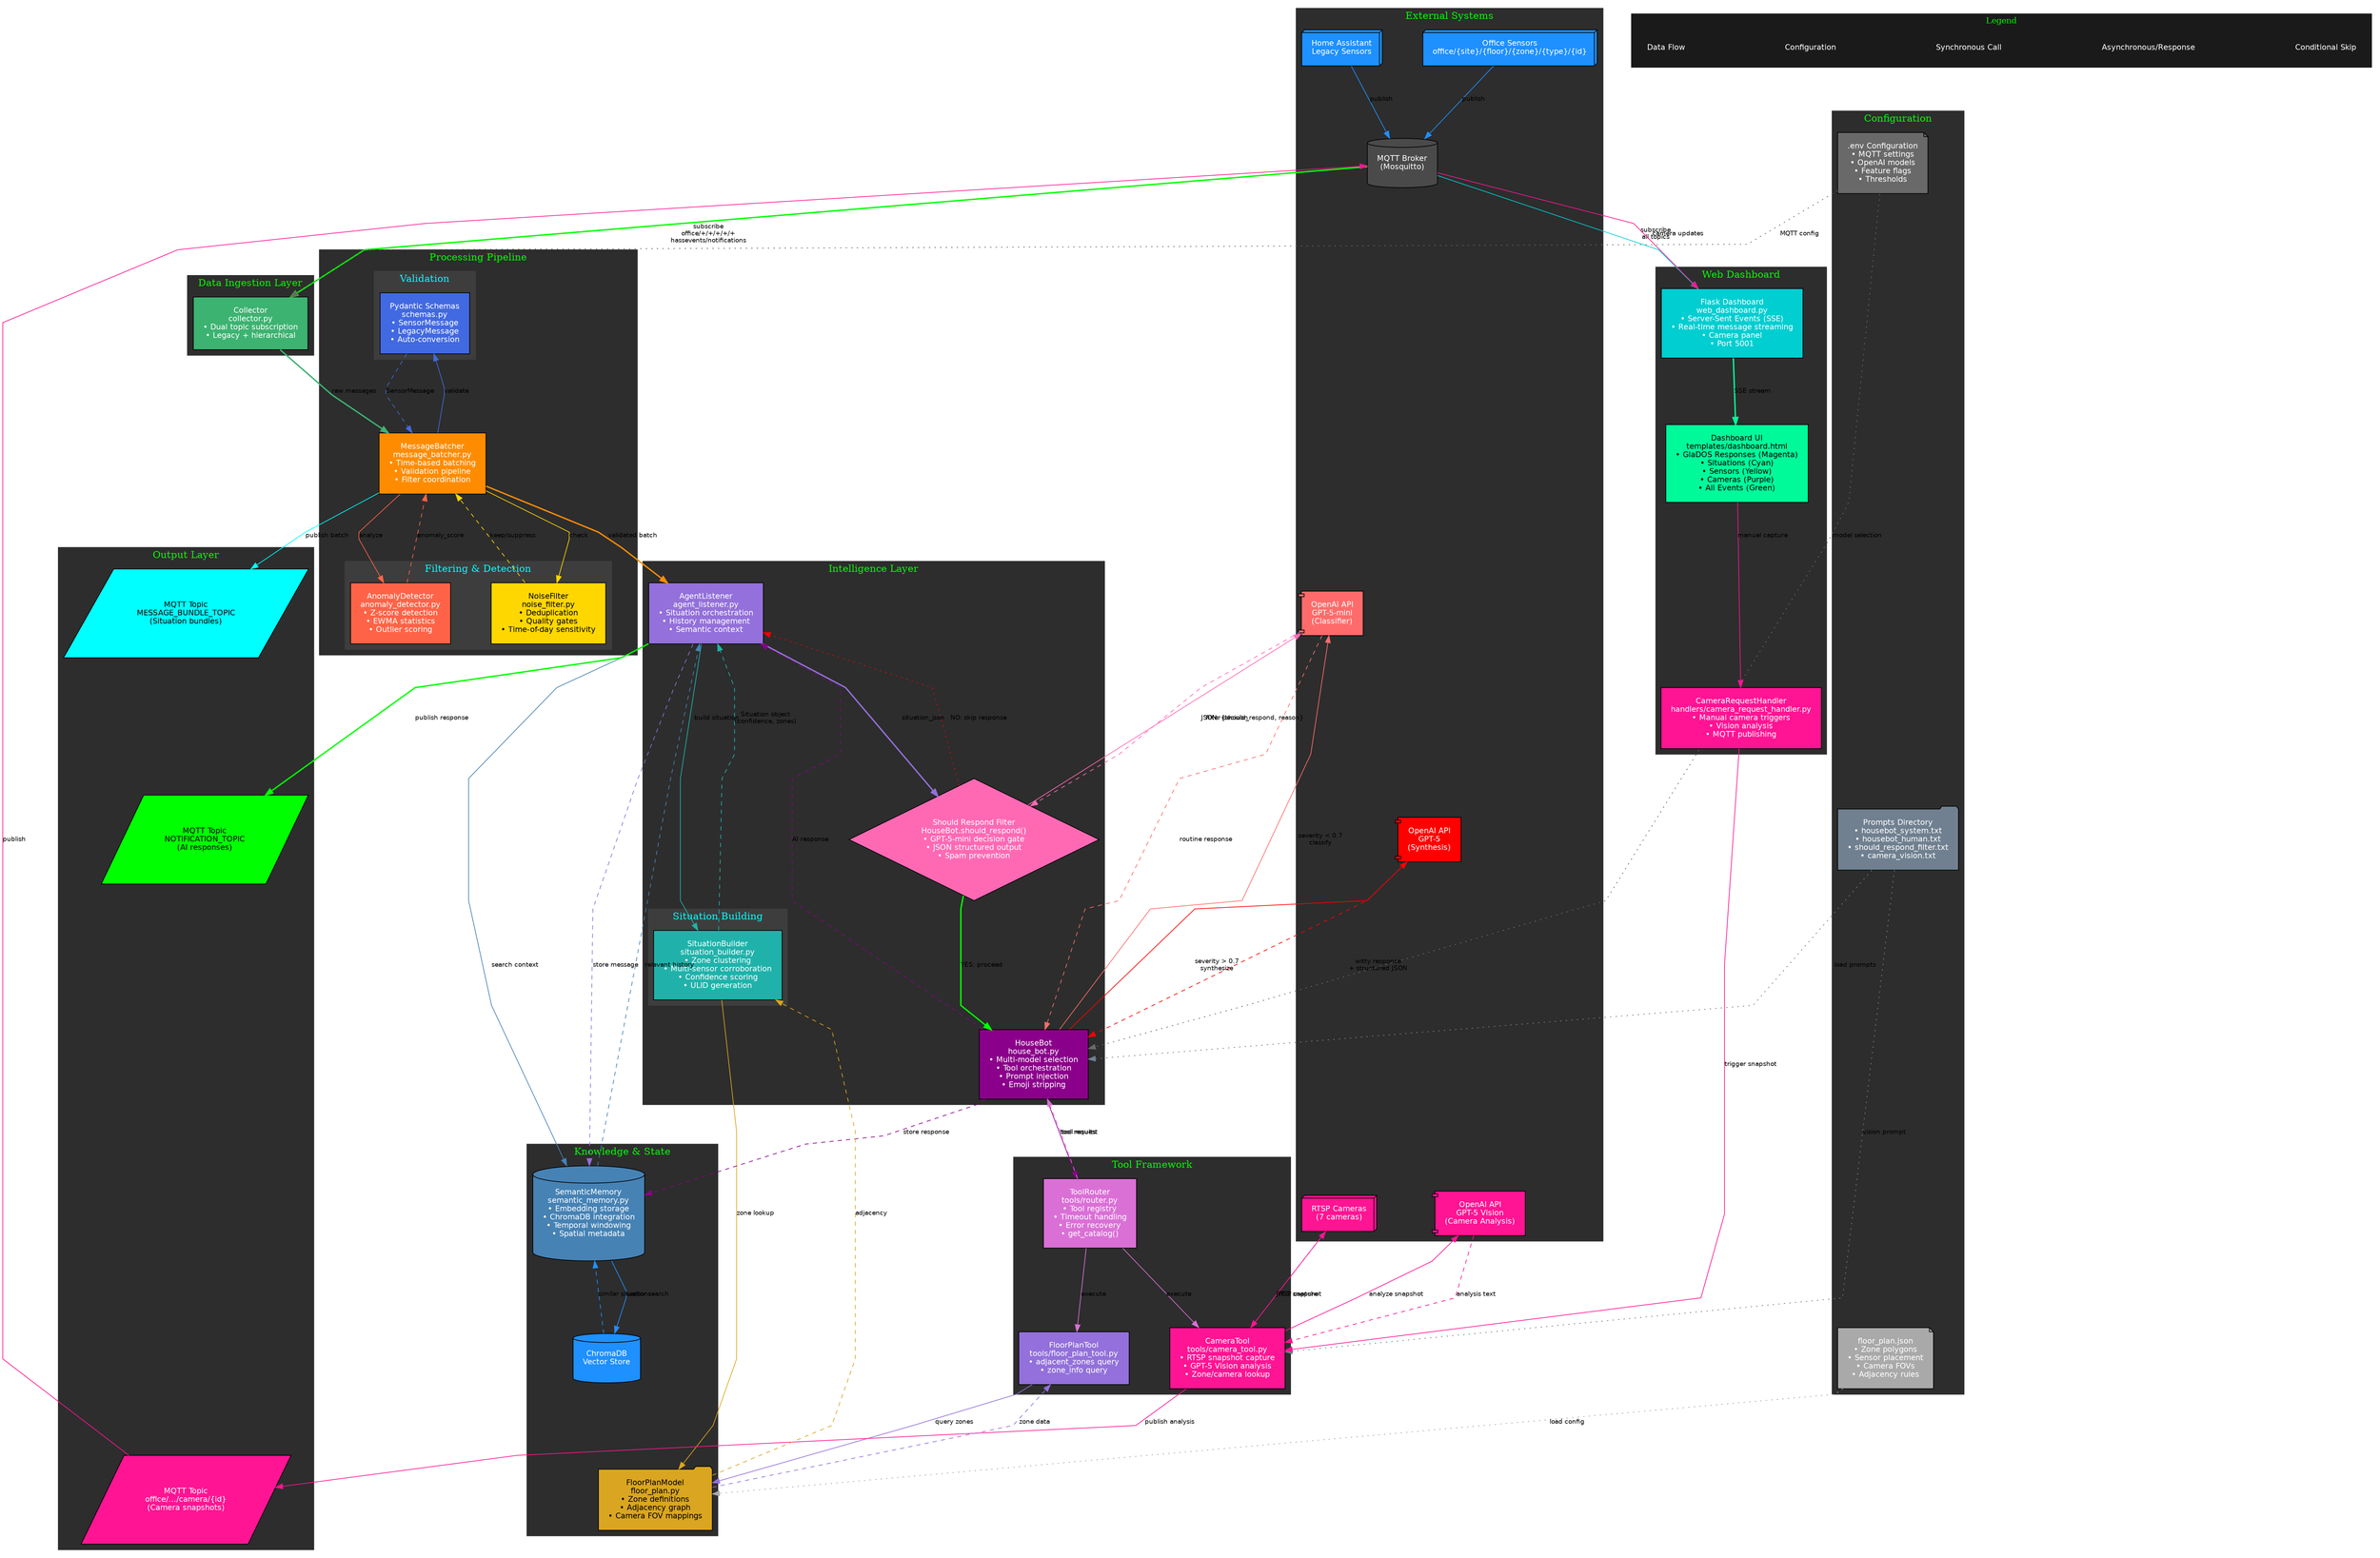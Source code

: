 digraph HouseAgent {
    // Graph settings
    rankdir=TB;
    compound=true;
    newrank=true;
    splines=polyline;
    nodesep=0.8;
    ranksep=1.2;

    // Global node defaults
    node [fontname="Helvetica", fontsize=11, margin=0.2];
    edge [fontname="Helvetica", fontsize=9];

    // Color scheme
    graph [style=filled, color="#1a1a1a", fontcolor=white];

    // ============================================================================
    // EXTERNAL SYSTEMS LAYER
    // ============================================================================
    subgraph cluster_external {
        label="External Systems";
        style=filled;
        color="#2d2d2d";
        fontcolor="#00ff00";
        fontsize=14;

        mqtt_broker [label="MQTT Broker\n(Mosquitto)", shape=cylinder, style=filled, fillcolor="#4a4a4a", fontcolor=white];
        office_sensors [label="Office Sensors\noffice/{site}/{floor}/{zone}/{type}/{id}", shape=box3d, style=filled, fillcolor="#1e90ff", fontcolor=white];
        hass_sensors [label="Home Assistant\nLegacy Sensors", shape=box3d, style=filled, fillcolor="#1e90ff", fontcolor=white];
        cameras [label="RTSP Cameras\n(7 cameras)", shape=box3d, style=filled, fillcolor="#ff1493", fontcolor=white];

        openai_gpt5_mini [label="OpenAI API\nGPT-5-mini\n(Classifier)", shape=component, style=filled, fillcolor="#ff6b6b", fontcolor=white];
        openai_gpt5 [label="OpenAI API\nGPT-5\n(Synthesis)", shape=component, style=filled, fillcolor="#ff0000", fontcolor=white];
        openai_vision [label="OpenAI API\nGPT-5 Vision\n(Camera Analysis)", shape=component, style=filled, fillcolor="#ff1493", fontcolor=white];
    }

    // ============================================================================
    // DATA INGESTION LAYER
    // ============================================================================
    subgraph cluster_ingestion {
        label="Data Ingestion Layer";
        style=filled;
        color="#2d2d2d";
        fontcolor="#00ff00";
        fontsize=14;

        collector [label="Collector\ncollector.py\n• Dual topic subscription\n• Legacy + hierarchical", shape=rect, style=filled, fillcolor="#3cb371", fontcolor=white];
    }

    // ============================================================================
    // PROCESSING PIPELINE LAYER
    // ============================================================================
    subgraph cluster_processing {
        label="Processing Pipeline";
        style=filled;
        color="#2d2d2d";
        fontcolor="#00ff00";
        fontsize=14;

        // Validation
        subgraph cluster_validation {
            label="Validation";
            style=filled;
            color="#3d3d3d";
            fontcolor=cyan;

            schemas [label="Pydantic Schemas\nschemas.py\n• SensorMessage\n• LegacyMessage\n• Auto-conversion", shape=rect, style=filled, fillcolor="#4169e1", fontcolor=white];
        }

        // Message Batcher
        message_batcher [label="MessageBatcher\nmessage_batcher.py\n• Time-based batching\n• Validation pipeline\n• Filter coordination", shape=rect, style=filled, fillcolor="#ff8c00", fontcolor=white];

        // Filtering
        subgraph cluster_filtering {
            label="Filtering & Detection";
            style=filled;
            color="#3d3d3d";
            fontcolor=cyan;

            noise_filter [label="NoiseFilter\nnoise_filter.py\n• Deduplication\n• Quality gates\n• Time-of-day sensitivity", shape=rect, style=filled, fillcolor="#ffd700", fontcolor=black];

            anomaly_detector [label="AnomalyDetector\nanomaly_detector.py\n• Z-score detection\n• EWMA statistics\n• Outlier scoring", shape=rect, style=filled, fillcolor="#ff6347", fontcolor=white];
        }
    }

    // ============================================================================
    // INTELLIGENCE LAYER
    // ============================================================================
    subgraph cluster_intelligence {
        label="Intelligence Layer";
        style=filled;
        color="#2d2d2d";
        fontcolor="#00ff00";
        fontsize=14;

        agent_listener [label="AgentListener\nagent_listener.py\n• Situation orchestration\n• History management\n• Semantic context", shape=rect, style=filled, fillcolor="#9370db", fontcolor=white];

        // Situation Building
        subgraph cluster_situation {
            label="Situation Building";
            style=filled;
            color="#3d3d3d";
            fontcolor=cyan;

            situation_builder [label="SituationBuilder\nsituation_builder.py\n• Zone clustering\n• Multi-sensor corroboration\n• Confidence scoring\n• ULID generation", shape=rect, style=filled, fillcolor="#20b2aa", fontcolor=white];
        }

        // Response Filter
        should_respond_filter [label="Should Respond Filter\nHouseBot.should_respond()\n• GPT-5-mini decision gate\n• JSON structured output\n• Spam prevention", shape=diamond, style=filled, fillcolor="#ff69b4", fontcolor=white];

        // AI Core
        house_bot [label="HouseBot\nhouse_bot.py\n• Multi-model selection\n• Tool orchestration\n• Prompt injection\n• Emoji stripping", shape=rect, style=filled, fillcolor="#8b008b", fontcolor=white];
    }

    // ============================================================================
    // TOOL FRAMEWORK LAYER
    // ============================================================================
    subgraph cluster_tools {
        label="Tool Framework";
        style=filled;
        color="#2d2d2d";
        fontcolor="#00ff00";
        fontsize=14;

        tool_router [label="ToolRouter\ntools/router.py\n• Tool registry\n• Timeout handling\n• Error recovery\n• get_catalog()", shape=rect, style=filled, fillcolor="#da70d6", fontcolor=white];

        floor_plan_tool [label="FloorPlanTool\ntools/floor_plan_tool.py\n• adjacent_zones query\n• zone_info query", shape=rect, style=filled, fillcolor="#9370db", fontcolor=white];

        camera_tool [label="CameraTool\ntools/camera_tool.py\n• RTSP snapshot capture\n• GPT-5 Vision analysis\n• Zone/camera lookup", shape=rect, style=filled, fillcolor="#ff1493", fontcolor=white];
    }

    // ============================================================================
    // KNOWLEDGE LAYER
    // ============================================================================
    subgraph cluster_knowledge {
        label="Knowledge & State";
        style=filled;
        color="#2d2d2d";
        fontcolor="#00ff00";
        fontsize=14;

        floor_plan [label="FloorPlanModel\nfloor_plan.py\n• Zone definitions\n• Adjacency graph\n• Camera FOV mappings", shape=folder, style=filled, fillcolor="#daa520", fontcolor=black];

        semantic_memory [label="SemanticMemory\nsemantic_memory.py\n• Embedding storage\n• ChromaDB integration\n• Temporal windowing\n• Spatial metadata", shape=cylinder, style=filled, fillcolor="#4682b4", fontcolor=white];

        chromadb [label="ChromaDB\nVector Store", shape=cylinder, style=filled, fillcolor="#1e90ff", fontcolor=white];
    }

    // ============================================================================
    // CONFIGURATION LAYER
    // ============================================================================
    subgraph cluster_config {
        label="Configuration";
        style=filled;
        color="#2d2d2d";
        fontcolor="#00ff00";
        fontsize=14;

        prompts [label="Prompts Directory\n• housebot_system.txt\n• housebot_human.txt\n• should_respond_filter.txt\n• camera_vision.txt", shape=folder, style=filled, fillcolor="#708090", fontcolor=white];

        floor_plan_json [label="floor_plan.json\n• Zone polygons\n• Sensor placement\n• Camera FOVs\n• Adjacency rules", shape=note, style=filled, fillcolor="#a9a9a9", fontcolor=white];

        env_config [label=".env Configuration\n• MQTT settings\n• OpenAI models\n• Feature flags\n• Thresholds", shape=note, style=filled, fillcolor="#696969", fontcolor=white];
    }

    // ============================================================================
    // WEB DASHBOARD LAYER
    // ============================================================================
    subgraph cluster_dashboard {
        label="Web Dashboard";
        style=filled;
        color="#2d2d2d";
        fontcolor="#00ff00";
        fontsize=14;

        web_dashboard [label="Flask Dashboard\nweb_dashboard.py\n• Server-Sent Events (SSE)\n• Real-time message streaming\n• Camera panel\n• Port 5001", shape=rect, style=filled, fillcolor="#00ced1", fontcolor=white];

        dashboard_ui [label="Dashboard UI\ntemplates/dashboard.html\n• GlaDOS Responses (Magenta)\n• Situations (Cyan)\n• Sensors (Yellow)\n• Cameras (Purple)\n• All Events (Green)", shape=rect, style=filled, fillcolor="#00fa9a", fontcolor=black];

        camera_handler [label="CameraRequestHandler\nhandlers/camera_request_handler.py\n• Manual camera triggers\n• Vision analysis\n• MQTT publishing", shape=rect, style=filled, fillcolor="#ff1493", fontcolor=white];
    }

    // ============================================================================
    // OUTPUT LAYER
    // ============================================================================
    subgraph cluster_output {
        label="Output Layer";
        style=filled;
        color="#2d2d2d";
        fontcolor="#00ff00";
        fontsize=14;

        notification_topic [label="MQTT Topic\nNOTIFICATION_TOPIC\n(AI responses)", shape=parallelogram, style=filled, fillcolor="#00ff00", fontcolor=black];

        bundle_topic [label="MQTT Topic\nMESSAGE_BUNDLE_TOPIC\n(Situation bundles)", shape=parallelogram, style=filled, fillcolor="#00ffff", fontcolor=black];

        camera_topic [label="MQTT Topic\noffice/.../camera/{id}\n(Camera snapshots)", shape=parallelogram, style=filled, fillcolor="#ff1493", fontcolor=white];
    }

    // ============================================================================
    // DATA FLOW EDGES - INGESTION
    // ============================================================================
    office_sensors -> mqtt_broker [label="publish", color="#1e90ff"];
    hass_sensors -> mqtt_broker [label="publish", color="#1e90ff"];
    mqtt_broker -> collector [label="subscribe\noffice/+/+/+/+/+\nhassevents/notifications", color="#00ff00", penwidth=2];

    // ============================================================================
    // DATA FLOW EDGES - PROCESSING PIPELINE
    // ============================================================================
    collector -> message_batcher [label="raw messages", color="#3cb371", penwidth=2];
    message_batcher -> schemas [label="validate", color="#4169e1"];
    schemas -> message_batcher [label="SensorMessage", color="#4169e1", style=dashed];
    message_batcher -> noise_filter [label="check", color="#ffd700"];
    noise_filter -> message_batcher [label="keep/suppress", color="#ffd700", style=dashed];
    message_batcher -> anomaly_detector [label="analyze", color="#ff6347"];
    anomaly_detector -> message_batcher [label="anomaly_score", color="#ff6347", style=dashed];

    // ============================================================================
    // DATA FLOW EDGES - INTELLIGENCE LAYER
    // ============================================================================
    message_batcher -> agent_listener [label="validated batch", color="#ff8c00", penwidth=2];
    agent_listener -> situation_builder [label="build situation", color="#20b2aa"];
    situation_builder -> floor_plan [label="zone lookup", color="#daa520"];
    floor_plan -> situation_builder [label="adjacency", color="#daa520", style=dashed];
    situation_builder -> agent_listener [label="Situation object\n(confidence, zones)", color="#20b2aa", style=dashed];

    agent_listener -> semantic_memory [label="search context", color="#4682b4"];
    semantic_memory -> chromadb [label="vector search", color="#1e90ff"];
    chromadb -> semantic_memory [label="similar situations", color="#1e90ff", style=dashed];
    semantic_memory -> agent_listener [label="relevant history", color="#4682b4", style=dashed];

    agent_listener -> should_respond_filter [label="situation_json", color="#9370db", penwidth=2];
    should_respond_filter -> openai_gpt5_mini [label="filter decision", color="#ff69b4"];
    openai_gpt5_mini -> should_respond_filter [label="JSON: {should_respond, reason}", color="#ff69b4", style=dashed];

    should_respond_filter -> house_bot [label="YES: proceed", color="#00ff00", penwidth=2];
    should_respond_filter -> agent_listener [label="NO: skip response", color="#ff0000", style=dotted];

    // ============================================================================
    // DATA FLOW EDGES - TOOL FRAMEWORK
    // ============================================================================
    house_bot -> tool_router [label="tool request", color="#8b008b"];
    tool_router -> floor_plan_tool [label="execute", color="#da70d6"];
    tool_router -> camera_tool [label="execute", color="#da70d6"];

    floor_plan_tool -> floor_plan [label="query zones", color="#9370db"];
    floor_plan -> floor_plan_tool [label="zone data", color="#9370db", style=dashed];

    camera_tool -> cameras [label="RTSP capture", color="#ff1493"];
    cameras -> camera_tool [label="JPEG snapshot", color="#ff1493", style=dashed];
    camera_tool -> openai_vision [label="analyze snapshot", color="#ff1493"];
    openai_vision -> camera_tool [label="analysis text", color="#ff1493", style=dashed];

    tool_router -> house_bot [label="tool results", color="#da70d6", style=dashed];

    // ============================================================================
    // DATA FLOW EDGES - AI GENERATION
    // ============================================================================
    house_bot -> openai_gpt5_mini [label="severity < 0.7\nclassify", color="#ff6b6b"];
    house_bot -> openai_gpt5 [label="severity > 0.7\nsynthesize", color="#ff0000"];
    openai_gpt5_mini -> house_bot [label="routine response", color="#ff6b6b", style=dashed];
    openai_gpt5 -> house_bot [label="witty response\n+ structured JSON", color="#ff0000", style=dashed];

    // ============================================================================
    // DATA FLOW EDGES - CONFIGURATION
    // ============================================================================
    prompts -> house_bot [label="load prompts", color="#708090", style=dotted];
    prompts -> camera_tool [label="vision prompt", color="#708090", style=dotted];
    floor_plan_json -> floor_plan [label="load config", color="#a9a9a9", style=dotted];
    env_config -> collector [label="MQTT config", color="#696969", style=dotted];
    env_config -> house_bot [label="model selection", color="#696969", style=dotted];

    // ============================================================================
    // DATA FLOW EDGES - OUTPUT
    // ============================================================================
    house_bot -> agent_listener [label="AI response", color="#8b008b", style=dashed];
    agent_listener -> notification_topic [label="publish response", color="#00ff00", penwidth=2];
    message_batcher -> bundle_topic [label="publish batch", color="#00ffff", penwidth=1];

    // ============================================================================
    // DATA FLOW EDGES - WEB DASHBOARD
    // ============================================================================
    mqtt_broker -> web_dashboard [label="subscribe\nall topics", color="#00ced1"];
    web_dashboard -> dashboard_ui [label="SSE stream", color="#00fa9a", penwidth=2];
    dashboard_ui -> camera_handler [label="manual capture", color="#ff1493"];
    camera_handler -> camera_tool [label="trigger snapshot", color="#ff1493"];
    camera_tool -> camera_topic [label="publish analysis", color="#ff1493"];
    camera_topic -> mqtt_broker [label="publish", color="#ff1493"];
    mqtt_broker -> web_dashboard [label="camera updates", color="#ff1493"];

    // ============================================================================
    // MEMORY EDGES
    // ============================================================================
    agent_listener -> semantic_memory [label="store message", color="#9370db", style=dashed];
    house_bot -> semantic_memory [label="store response", color="#8b008b", style=dashed];

    // ============================================================================
    // LEGEND
    // ============================================================================
    subgraph cluster_legend {
        label="Legend";
        style=filled;
        color="#1a1a1a";
        fontcolor="#00ff00";
        fontsize=12;
        rank=sink;

        legend_data [label="Data Flow", shape=plaintext, fontcolor=white];
        legend_config [label="Configuration", shape=plaintext, fontcolor=white];
        legend_sync [label="Synchronous Call", shape=plaintext, fontcolor=white];
        legend_async [label="Asynchronous/Response", shape=plaintext, fontcolor=white];
        legend_skip [label="Conditional Skip", shape=plaintext, fontcolor=white];

        legend_data -> legend_config [style=invis];
        legend_config -> legend_sync [style=invis];
        legend_sync -> legend_async [style=invis];
        legend_async -> legend_skip [style=invis];
    }
}
